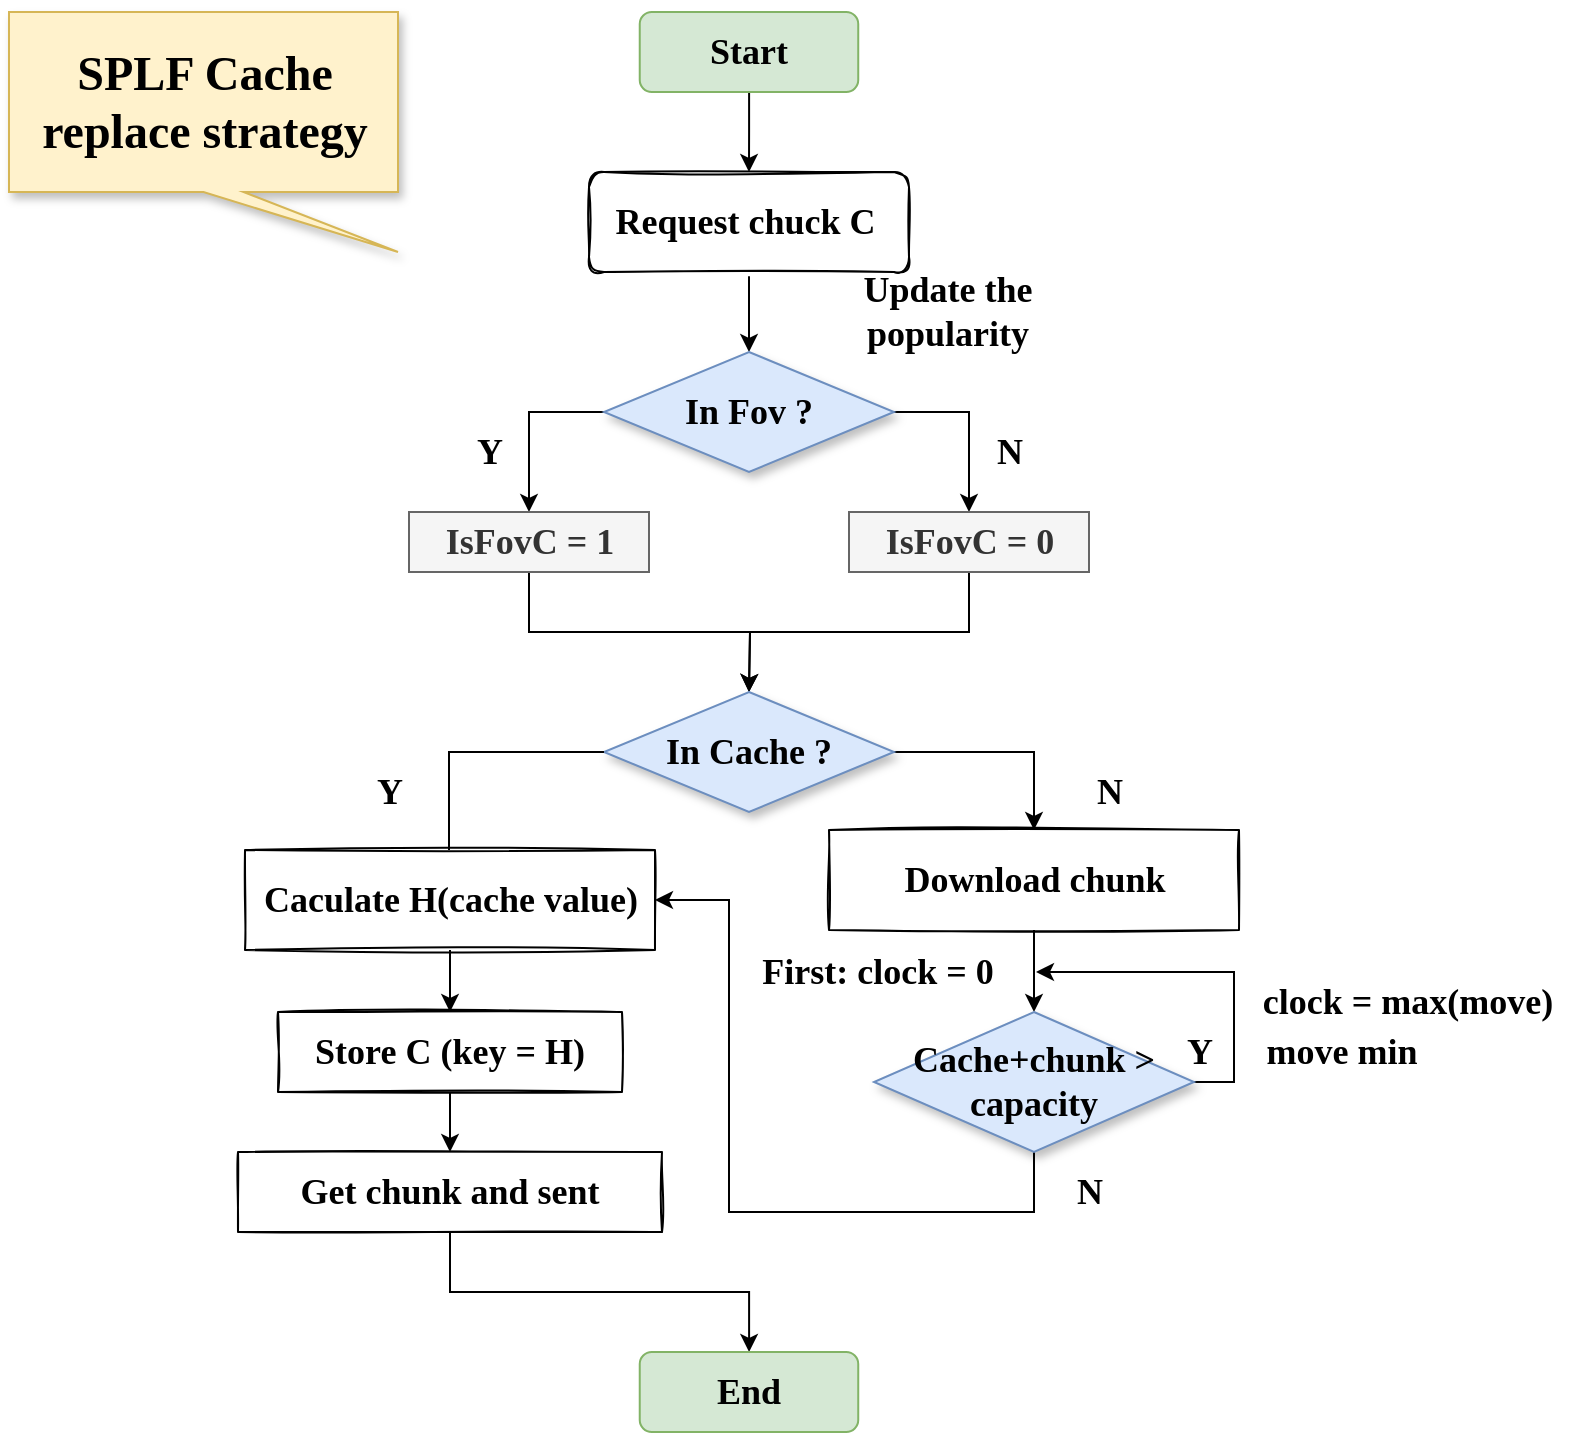 <mxfile version="14.3.0" type="device"><diagram id="Sg7_m0mYg6u1x5r0d4N-" name="Page-1"><mxGraphModel dx="1153" dy="644" grid="1" gridSize="10" guides="1" tooltips="1" connect="1" arrows="1" fold="1" page="1" pageScale="1" pageWidth="2339" pageHeight="3300" math="0" shadow="0"><root><mxCell id="0"/><mxCell id="1" parent="0"/><mxCell id="7j3FkaPaRJpNx2E7sftm-3" value="" style="edgeStyle=orthogonalEdgeStyle;rounded=0;orthogonalLoop=1;jettySize=auto;html=1;" edge="1" parent="1" source="7j3FkaPaRJpNx2E7sftm-1" target="7j3FkaPaRJpNx2E7sftm-2"><mxGeometry relative="1" as="geometry"/></mxCell><mxCell id="7j3FkaPaRJpNx2E7sftm-1" value="&lt;h2&gt;&lt;font face=&quot;Garamond&quot;&gt;Request chuck C&amp;nbsp;&lt;/font&gt;&lt;/h2&gt;" style="rounded=1;whiteSpace=wrap;html=1;sketch=1;" vertex="1" parent="1"><mxGeometry x="495.5" y="300" width="160" height="50" as="geometry"/></mxCell><mxCell id="7j3FkaPaRJpNx2E7sftm-7" style="edgeStyle=orthogonalEdgeStyle;rounded=0;orthogonalLoop=1;jettySize=auto;html=1;exitX=1;exitY=0.5;exitDx=0;exitDy=0;" edge="1" parent="1" source="7j3FkaPaRJpNx2E7sftm-2" target="7j3FkaPaRJpNx2E7sftm-6"><mxGeometry relative="1" as="geometry"/></mxCell><mxCell id="7j3FkaPaRJpNx2E7sftm-8" style="edgeStyle=orthogonalEdgeStyle;rounded=0;orthogonalLoop=1;jettySize=auto;html=1;exitX=0;exitY=0.5;exitDx=0;exitDy=0;entryX=0.5;entryY=0;entryDx=0;entryDy=0;" edge="1" parent="1" source="7j3FkaPaRJpNx2E7sftm-2" target="7j3FkaPaRJpNx2E7sftm-5"><mxGeometry relative="1" as="geometry"/></mxCell><mxCell id="7j3FkaPaRJpNx2E7sftm-2" value="&lt;h2&gt;&lt;font face=&quot;Garamond&quot;&gt;In Fov ?&lt;/font&gt;&lt;/h2&gt;" style="rhombus;whiteSpace=wrap;html=1;fillColor=#dae8fc;strokeColor=#6c8ebf;shadow=1;" vertex="1" parent="1"><mxGeometry x="503" y="390" width="145" height="60" as="geometry"/></mxCell><mxCell id="7j3FkaPaRJpNx2E7sftm-4" value="&lt;h2&gt;&lt;font face=&quot;Garamond&quot;&gt;Update the popularity&lt;/font&gt;&lt;/h2&gt;" style="text;html=1;strokeColor=none;fillColor=none;align=center;verticalAlign=middle;whiteSpace=wrap;rounded=0;" vertex="1" parent="1"><mxGeometry x="590" y="370" width="170" as="geometry"/></mxCell><mxCell id="7j3FkaPaRJpNx2E7sftm-12" style="edgeStyle=orthogonalEdgeStyle;rounded=0;orthogonalLoop=1;jettySize=auto;html=1;exitX=0.5;exitY=1;exitDx=0;exitDy=0;entryX=0.5;entryY=0;entryDx=0;entryDy=0;" edge="1" parent="1" source="7j3FkaPaRJpNx2E7sftm-5"><mxGeometry relative="1" as="geometry"><mxPoint x="575.5" y="560" as="targetPoint"/></mxGeometry></mxCell><mxCell id="7j3FkaPaRJpNx2E7sftm-5" value="&lt;h2&gt;&lt;font face=&quot;Garamond&quot;&gt;IsFovC = 1&lt;/font&gt;&lt;/h2&gt;" style="rounded=0;whiteSpace=wrap;html=1;fillColor=#f5f5f5;strokeColor=#666666;fontColor=#333333;" vertex="1" parent="1"><mxGeometry x="405.5" y="470" width="120" height="30" as="geometry"/></mxCell><mxCell id="7j3FkaPaRJpNx2E7sftm-13" style="edgeStyle=orthogonalEdgeStyle;rounded=0;orthogonalLoop=1;jettySize=auto;html=1;exitX=0.5;exitY=1;exitDx=0;exitDy=0;" edge="1" parent="1" source="7j3FkaPaRJpNx2E7sftm-6"><mxGeometry relative="1" as="geometry"><mxPoint x="575.5" y="560" as="targetPoint"/></mxGeometry></mxCell><mxCell id="7j3FkaPaRJpNx2E7sftm-6" value="&lt;h2&gt;&lt;font face=&quot;Garamond&quot;&gt;IsFovC = 0&lt;/font&gt;&lt;/h2&gt;" style="rounded=0;whiteSpace=wrap;html=1;fillColor=#f5f5f5;strokeColor=#666666;fontColor=#333333;" vertex="1" parent="1"><mxGeometry x="625.5" y="470" width="120" height="30" as="geometry"/></mxCell><mxCell id="7j3FkaPaRJpNx2E7sftm-9" value="&lt;h2&gt;&lt;font face=&quot;Garamond&quot;&gt;Y&lt;/font&gt;&lt;/h2&gt;" style="text;html=1;strokeColor=none;fillColor=none;align=center;verticalAlign=middle;whiteSpace=wrap;rounded=0;" vertex="1" parent="1"><mxGeometry x="425.5" y="430" width="40" height="20" as="geometry"/></mxCell><mxCell id="7j3FkaPaRJpNx2E7sftm-10" value="&lt;h2&gt;&lt;font face=&quot;Garamond&quot;&gt;N&lt;/font&gt;&lt;/h2&gt;" style="text;html=1;strokeColor=none;fillColor=none;align=center;verticalAlign=middle;whiteSpace=wrap;rounded=0;" vertex="1" parent="1"><mxGeometry x="685.5" y="430" width="40" height="20" as="geometry"/></mxCell><mxCell id="7j3FkaPaRJpNx2E7sftm-26" style="edgeStyle=orthogonalEdgeStyle;rounded=0;orthogonalLoop=1;jettySize=auto;html=1;exitX=1;exitY=0.5;exitDx=0;exitDy=0;entryX=0.5;entryY=0;entryDx=0;entryDy=0;" edge="1" parent="1" source="7j3FkaPaRJpNx2E7sftm-14" target="7j3FkaPaRJpNx2E7sftm-25"><mxGeometry relative="1" as="geometry"/></mxCell><mxCell id="7j3FkaPaRJpNx2E7sftm-14" value="&lt;h2&gt;&lt;font face=&quot;Garamond&quot;&gt;In Cache ?&lt;/font&gt;&lt;/h2&gt;" style="rhombus;whiteSpace=wrap;html=1;fillColor=#dae8fc;strokeColor=#6c8ebf;shadow=1;" vertex="1" parent="1"><mxGeometry x="503" y="560" width="145" height="60" as="geometry"/></mxCell><mxCell id="7j3FkaPaRJpNx2E7sftm-15" style="edgeStyle=orthogonalEdgeStyle;rounded=0;orthogonalLoop=1;jettySize=auto;html=1;exitX=0;exitY=0.5;exitDx=0;exitDy=0;entryX=0.5;entryY=0;entryDx=0;entryDy=0;" edge="1" parent="1" target="7j3FkaPaRJpNx2E7sftm-17"><mxGeometry relative="1" as="geometry"><mxPoint x="503" y="590" as="sourcePoint"/><mxPoint x="465.5" y="640" as="targetPoint"/><Array as="points"><mxPoint x="425.5" y="590"/><mxPoint x="425.5" y="640"/></Array></mxGeometry></mxCell><mxCell id="7j3FkaPaRJpNx2E7sftm-16" value="&lt;h2&gt;&lt;font face=&quot;Garamond&quot;&gt;Y&lt;/font&gt;&lt;/h2&gt;" style="text;html=1;strokeColor=none;fillColor=none;align=center;verticalAlign=middle;whiteSpace=wrap;rounded=0;" vertex="1" parent="1"><mxGeometry x="375.5" y="600" width="40" height="20" as="geometry"/></mxCell><mxCell id="7j3FkaPaRJpNx2E7sftm-20" value="" style="edgeStyle=orthogonalEdgeStyle;rounded=0;orthogonalLoop=1;jettySize=auto;html=1;" edge="1" parent="1" source="7j3FkaPaRJpNx2E7sftm-17" target="7j3FkaPaRJpNx2E7sftm-19"><mxGeometry relative="1" as="geometry"/></mxCell><mxCell id="7j3FkaPaRJpNx2E7sftm-17" value="&lt;h2&gt;&lt;font face=&quot;Garamond&quot;&gt;Caculate H(cache value)&lt;/font&gt;&lt;/h2&gt;" style="rounded=0;whiteSpace=wrap;html=1;sketch=1;" vertex="1" parent="1"><mxGeometry x="323.5" y="639" width="205" height="50" as="geometry"/></mxCell><mxCell id="7j3FkaPaRJpNx2E7sftm-22" value="" style="edgeStyle=orthogonalEdgeStyle;rounded=0;orthogonalLoop=1;jettySize=auto;html=1;" edge="1" parent="1" source="7j3FkaPaRJpNx2E7sftm-19" target="7j3FkaPaRJpNx2E7sftm-21"><mxGeometry relative="1" as="geometry"/></mxCell><mxCell id="7j3FkaPaRJpNx2E7sftm-19" value="&lt;h2&gt;&lt;font face=&quot;Garamond&quot;&gt;Store C (key = H)&lt;/font&gt;&lt;/h2&gt;" style="rounded=0;whiteSpace=wrap;html=1;sketch=1;" vertex="1" parent="1"><mxGeometry x="340" y="720" width="172" height="40" as="geometry"/></mxCell><mxCell id="7j3FkaPaRJpNx2E7sftm-24" value="" style="edgeStyle=orthogonalEdgeStyle;rounded=0;orthogonalLoop=1;jettySize=auto;html=1;" edge="1" parent="1" source="7j3FkaPaRJpNx2E7sftm-21" target="7j3FkaPaRJpNx2E7sftm-23"><mxGeometry relative="1" as="geometry"/></mxCell><mxCell id="7j3FkaPaRJpNx2E7sftm-21" value="&lt;h2&gt;&lt;font face=&quot;Garamond&quot;&gt;Get chunk and sent&lt;/font&gt;&lt;/h2&gt;" style="rounded=0;whiteSpace=wrap;html=1;glass=0;shadow=0;sketch=1;" vertex="1" parent="1"><mxGeometry x="320" y="790" width="212" height="40" as="geometry"/></mxCell><mxCell id="7j3FkaPaRJpNx2E7sftm-23" value="&lt;h2&gt;&lt;font face=&quot;Garamond&quot;&gt;End&lt;/font&gt;&lt;/h2&gt;" style="rounded=1;whiteSpace=wrap;html=1;fillColor=#d5e8d4;strokeColor=#82b366;" vertex="1" parent="1"><mxGeometry x="520.87" y="890" width="109.25" height="40" as="geometry"/></mxCell><mxCell id="7j3FkaPaRJpNx2E7sftm-31" value="" style="edgeStyle=orthogonalEdgeStyle;rounded=0;orthogonalLoop=1;jettySize=auto;html=1;" edge="1" parent="1" source="7j3FkaPaRJpNx2E7sftm-25" target="7j3FkaPaRJpNx2E7sftm-30"><mxGeometry relative="1" as="geometry"/></mxCell><mxCell id="7j3FkaPaRJpNx2E7sftm-25" value="&lt;h2&gt;&lt;font face=&quot;Garamond&quot;&gt;Download chunk&lt;/font&gt;&lt;/h2&gt;" style="rounded=0;whiteSpace=wrap;html=1;sketch=1;" vertex="1" parent="1"><mxGeometry x="615.5" y="629" width="205" height="50" as="geometry"/></mxCell><mxCell id="7j3FkaPaRJpNx2E7sftm-27" value="&lt;h2&gt;&lt;font face=&quot;Garamond&quot;&gt;N&lt;/font&gt;&lt;/h2&gt;" style="text;html=1;strokeColor=none;fillColor=none;align=center;verticalAlign=middle;whiteSpace=wrap;rounded=0;" vertex="1" parent="1"><mxGeometry x="735.5" y="600" width="40" height="20" as="geometry"/></mxCell><mxCell id="7j3FkaPaRJpNx2E7sftm-34" style="edgeStyle=orthogonalEdgeStyle;rounded=0;orthogonalLoop=1;jettySize=auto;html=1;exitX=1;exitY=0.5;exitDx=0;exitDy=0;" edge="1" parent="1" source="7j3FkaPaRJpNx2E7sftm-30"><mxGeometry relative="1" as="geometry"><mxPoint x="718.5" y="700" as="targetPoint"/></mxGeometry></mxCell><mxCell id="7j3FkaPaRJpNx2E7sftm-38" style="edgeStyle=orthogonalEdgeStyle;rounded=0;orthogonalLoop=1;jettySize=auto;html=1;exitX=0.5;exitY=1;exitDx=0;exitDy=0;entryX=1;entryY=0.5;entryDx=0;entryDy=0;" edge="1" parent="1" source="7j3FkaPaRJpNx2E7sftm-30" target="7j3FkaPaRJpNx2E7sftm-17"><mxGeometry relative="1" as="geometry"><Array as="points"><mxPoint x="718.5" y="820"/><mxPoint x="565.5" y="820"/><mxPoint x="565.5" y="664"/></Array></mxGeometry></mxCell><mxCell id="7j3FkaPaRJpNx2E7sftm-30" value="&lt;h2&gt;&lt;font face=&quot;Garamond&quot;&gt;Cache+chunk &amp;gt; capacity&lt;/font&gt;&lt;/h2&gt;" style="rhombus;whiteSpace=wrap;html=1;fillColor=#dae8fc;strokeColor=#6c8ebf;shadow=1;" vertex="1" parent="1"><mxGeometry x="638" y="720" width="160" height="70" as="geometry"/></mxCell><mxCell id="7j3FkaPaRJpNx2E7sftm-32" value="&lt;h2&gt;&lt;font face=&quot;Garamond&quot;&gt;First: clock = 0&lt;/font&gt;&lt;/h2&gt;" style="text;html=1;strokeColor=none;fillColor=none;align=center;verticalAlign=middle;whiteSpace=wrap;rounded=0;" vertex="1" parent="1"><mxGeometry x="565.5" y="690" width="147.5" height="20" as="geometry"/></mxCell><mxCell id="7j3FkaPaRJpNx2E7sftm-35" value="&lt;h2&gt;&lt;font face=&quot;Garamond&quot;&gt;move min&lt;/font&gt;&lt;/h2&gt;" style="text;html=1;strokeColor=none;fillColor=none;align=center;verticalAlign=middle;whiteSpace=wrap;rounded=0;" vertex="1" parent="1"><mxGeometry x="798" y="730" width="147.5" height="20" as="geometry"/></mxCell><mxCell id="7j3FkaPaRJpNx2E7sftm-36" value="&lt;h2&gt;&lt;font face=&quot;Garamond&quot;&gt;clock = max(move)&lt;/font&gt;&lt;/h2&gt;" style="text;html=1;strokeColor=none;fillColor=none;align=center;verticalAlign=middle;whiteSpace=wrap;rounded=0;" vertex="1" parent="1"><mxGeometry x="820.5" y="700" width="167.5" height="30" as="geometry"/></mxCell><mxCell id="7j3FkaPaRJpNx2E7sftm-37" value="&lt;h2&gt;&lt;font face=&quot;Garamond&quot;&gt;Y&lt;/font&gt;&lt;/h2&gt;" style="text;html=1;strokeColor=none;fillColor=none;align=center;verticalAlign=middle;whiteSpace=wrap;rounded=0;" vertex="1" parent="1"><mxGeometry x="780.5" y="730" width="40" height="20" as="geometry"/></mxCell><mxCell id="7j3FkaPaRJpNx2E7sftm-40" value="" style="edgeStyle=orthogonalEdgeStyle;rounded=0;orthogonalLoop=1;jettySize=auto;html=1;" edge="1" parent="1" source="7j3FkaPaRJpNx2E7sftm-39" target="7j3FkaPaRJpNx2E7sftm-1"><mxGeometry relative="1" as="geometry"/></mxCell><mxCell id="7j3FkaPaRJpNx2E7sftm-39" value="&lt;h2&gt;&lt;font face=&quot;Garamond&quot;&gt;Start&lt;/font&gt;&lt;/h2&gt;" style="rounded=1;whiteSpace=wrap;html=1;fillColor=#d5e8d4;strokeColor=#82b366;" vertex="1" parent="1"><mxGeometry x="520.87" y="220" width="109.25" height="40" as="geometry"/></mxCell><mxCell id="7j3FkaPaRJpNx2E7sftm-41" value="&lt;h2&gt;&lt;font face=&quot;Garamond&quot;&gt;N&lt;/font&gt;&lt;/h2&gt;" style="text;html=1;strokeColor=none;fillColor=none;align=center;verticalAlign=middle;whiteSpace=wrap;rounded=0;" vertex="1" parent="1"><mxGeometry x="725.5" y="800" width="40" height="20" as="geometry"/></mxCell><mxCell id="7j3FkaPaRJpNx2E7sftm-43" value="&lt;h1&gt;&lt;font face=&quot;Garamond&quot;&gt;SPLF Cache replace strategy&lt;/font&gt;&lt;/h1&gt;" style="shape=callout;whiteSpace=wrap;html=1;perimeter=calloutPerimeter;position2=1;shadow=1;sketch=0;rounded=0;fillColor=#fff2cc;strokeColor=#d6b656;" vertex="1" parent="1"><mxGeometry x="205.5" y="220" width="194.5" height="120" as="geometry"/></mxCell></root></mxGraphModel></diagram></mxfile>